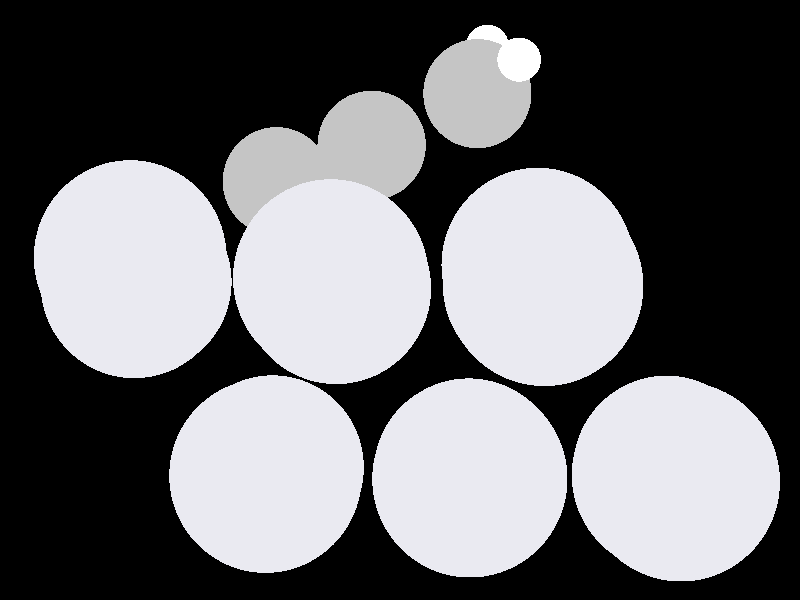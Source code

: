#include "colors.inc"
#include "finish.inc"

global_settings {assumed_gamma 1 max_trace_level 6}
background {color White transmit 1.0}
camera {perspective
  right -9.37*x up 6.97*y
  direction 100.00*z
  location <0,0,100.00> look_at <0,0,0>}


light_source {<  2.00,   3.00,  40.00> color White
  area_light <0.70, 0, 0>, <0, 0.70, 0>, 3, 3
  adaptive 1 jitter}
// no fog
#declare simple = finish {phong 0.7}
#declare pale = finish {ambient 0.5 diffuse 0.85 roughness 0.001 specular 0.200 }
#declare intermediate = finish {ambient 0.3 diffuse 0.6 specular 0.1 roughness 0.04}
#declare vmd = finish {ambient 0.0 diffuse 0.65 phong 0.1 phong_size 40.0 specular 0.5 }
#declare jmol = finish {ambient 0.2 diffuse 0.6 specular 1 roughness 0.001 metallic}
#declare ase2 = finish {ambient 0.05 brilliance 3 diffuse 0.6 metallic specular 0.7 roughness 0.04 reflection 0.15}
#declare ase3 = finish {ambient 0.15 brilliance 2 diffuse 0.6 metallic specular 1.0 roughness 0.001 reflection 0.0}
#declare glass = finish {ambient 0.05 diffuse 0.3 specular 1.0 roughness 0.001}
#declare glass2 = finish {ambient 0.01 diffuse 0.3 specular 1.0 reflection 0.25 roughness 0.001}
#declare Rcell = 0.050;
#declare Rbond = 0.100;

#macro atom(LOC, R, COL, TRANS, FIN)
  sphere{LOC, R texture{pigment{color COL transmit TRANS} finish{FIN}}}
#end
#macro constrain(LOC, R, COL, TRANS FIN)
union{torus{R, Rcell rotate 45*z texture{pigment{color COL transmit TRANS} finish{FIN}}}
     torus{R, Rcell rotate -45*z texture{pigment{color COL transmit TRANS} finish{FIN}}}
     translate LOC}
#end

// no cell vertices
atom(< -1.62,  -2.11,  -8.54>, 1.16, rgb <0.82, 0.82, 0.88>, 0.0, ase3) // #0
atom(< -1.64,  -2.16,  -5.71>, 1.16, rgb <0.82, 0.82, 0.88>, 0.0, ase3) // #1
atom(< -1.62,  -2.10,  -2.87>, 1.16, rgb <0.82, 0.82, 0.88>, 0.0, ase3) // #2
atom(<  0.83,  -2.15,  -7.11>, 1.16, rgb <0.82, 0.82, 0.88>, 0.0, ase3) // #3
atom(<  0.84,  -2.11,  -4.29>, 1.16, rgb <0.82, 0.82, 0.88>, 0.0, ase3) // #4
atom(<  0.83,  -2.11,  -1.46>, 1.16, rgb <0.82, 0.82, 0.88>, 0.0, ase3) // #5
atom(<  3.30,  -2.09,  -5.73>, 1.16, rgb <0.82, 0.82, 0.88>, 0.0, ase3) // #6
atom(<  3.23,  -2.09,  -2.88>, 1.16, rgb <0.82, 0.82, 0.88>, 0.0, ase3) // #7
atom(<  3.29,  -2.11,  -0.02>, 1.16, rgb <0.82, 0.82, 0.88>, 0.0, ase3) // #8
atom(< -3.30,   0.23,  -8.48>, 1.16, rgb <0.82, 0.82, 0.88>, 0.0, ase3) // #9
atom(< -3.29,   0.20,  -5.72>, 1.16, rgb <0.82, 0.82, 0.88>, 0.0, ase3) // #10
atom(< -3.25,   0.51,  -2.85>, 1.16, rgb <0.82, 0.82, 0.88>, 0.0, ase3) // #11
atom(< -0.82,   0.17,  -7.09>, 1.16, rgb <0.82, 0.82, 0.88>, 0.0, ase3) // #12
atom(< -0.78,   0.14,  -4.42>, 1.16, rgb <0.82, 0.82, 0.88>, 0.0, ase3) // #13
atom(< -0.82,   0.26,  -1.25>, 1.16, rgb <0.82, 0.82, 0.88>, 0.0, ase3) // #14
atom(<  1.69,   0.19,  -5.74>, 1.16, rgb <0.82, 0.82, 0.88>, 0.0, ase3) // #15
atom(<  1.66,   0.42,  -2.88>, 1.16, rgb <0.82, 0.82, 0.88>, 0.0, ase3) // #16
atom(<  1.69,   0.16,   0.00>, 1.16, rgb <0.82, 0.82, 0.88>, 0.0, ase3) // #17
atom(< -1.49,   1.42,  -3.07>, 0.65, rgb <0.56, 0.56, 0.56>, 0.0, ase3) // #18
atom(< -0.34,   1.84,  -2.43>, 0.65, rgb <0.56, 0.56, 0.56>, 0.0, ase3) // #19
atom(<  0.93,   2.46,  -2.62>, 0.65, rgb <0.56, 0.56, 0.56>, 0.0, ase3) // #20
atom(<  1.06,   3.05,  -3.51>, 0.26, rgb <1.00, 1.00, 1.00>, 0.0, ase3) // #21
atom(<  1.42,   2.84,  -1.73>, 0.26, rgb <1.00, 1.00, 1.00>, 0.0, ase3) // #22

// no constraints
